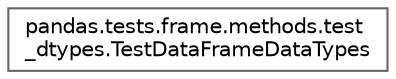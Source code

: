 digraph "Graphical Class Hierarchy"
{
 // LATEX_PDF_SIZE
  bgcolor="transparent";
  edge [fontname=Helvetica,fontsize=10,labelfontname=Helvetica,labelfontsize=10];
  node [fontname=Helvetica,fontsize=10,shape=box,height=0.2,width=0.4];
  rankdir="LR";
  Node0 [id="Node000000",label="pandas.tests.frame.methods.test\l_dtypes.TestDataFrameDataTypes",height=0.2,width=0.4,color="grey40", fillcolor="white", style="filled",URL="$da/dd8/classpandas_1_1tests_1_1frame_1_1methods_1_1test__dtypes_1_1TestDataFrameDataTypes.html",tooltip=" "];
}
